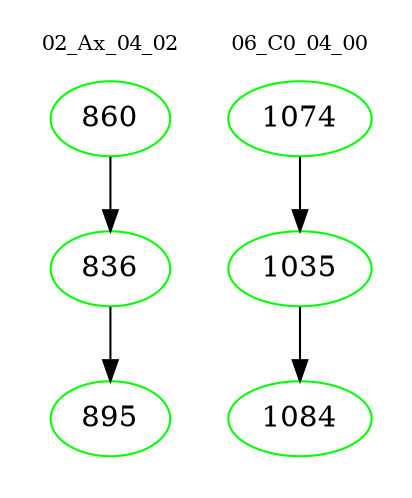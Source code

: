 digraph{
subgraph cluster_0 {
color = white
label = "02_Ax_04_02";
fontsize=10;
T0_860 [label="860", color="green"]
T0_860 -> T0_836 [color="black"]
T0_836 [label="836", color="green"]
T0_836 -> T0_895 [color="black"]
T0_895 [label="895", color="green"]
}
subgraph cluster_1 {
color = white
label = "06_C0_04_00";
fontsize=10;
T1_1074 [label="1074", color="green"]
T1_1074 -> T1_1035 [color="black"]
T1_1035 [label="1035", color="green"]
T1_1035 -> T1_1084 [color="black"]
T1_1084 [label="1084", color="green"]
}
}
